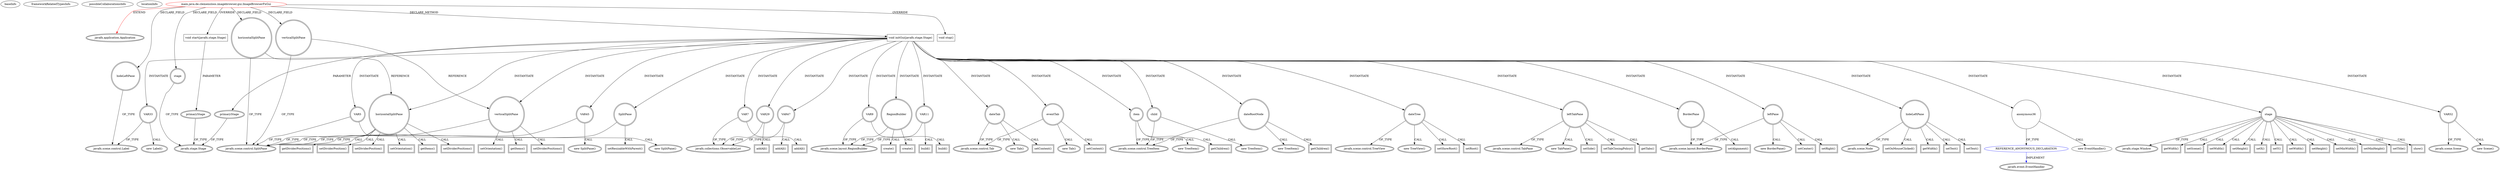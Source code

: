 digraph {
baseInfo[graphId=254,category="extension_graph",isAnonymous=false,possibleRelation=true]
frameworkRelatedTypesInfo[0="javafx.application.Application"]
possibleCollaborationsInfo[0="254~CLIENT_METHOD_DECLARATION-INSTANTIATION-~javafx.application.Application ~javafx.event.EventHandler ~false~true"]
locationInfo[projectName="Clerenz-MyImageBrowser",filePath="/Clerenz-MyImageBrowser/MyImageBrowser-master/src/main/java/de/clemensloos/imagebrowser/gui/ImageBrowserFxGui.java",contextSignature="ImageBrowserFxGui",graphId="254"]
0[label="main.java.de.clemensloos.imagebrowser.gui.ImageBrowserFxGui",vertexType="ROOT_CLIENT_CLASS_DECLARATION",isFrameworkType=false,color=red]
1[label="javafx.application.Application",vertexType="FRAMEWORK_CLASS_TYPE",isFrameworkType=true,peripheries=2]
2[label="hideLeftPane",vertexType="FIELD_DECLARATION",isFrameworkType=true,peripheries=2,shape=circle]
3[label="javafx.scene.control.Label",vertexType="FRAMEWORK_CLASS_TYPE",isFrameworkType=true,peripheries=2]
4[label="horizontalSplitPane",vertexType="FIELD_DECLARATION",isFrameworkType=true,peripheries=2,shape=circle]
5[label="javafx.scene.control.SplitPane",vertexType="FRAMEWORK_CLASS_TYPE",isFrameworkType=true,peripheries=2]
6[label="stage",vertexType="FIELD_DECLARATION",isFrameworkType=true,peripheries=2,shape=circle]
7[label="javafx.stage.Stage",vertexType="FRAMEWORK_CLASS_TYPE",isFrameworkType=true,peripheries=2]
8[label="verticalSplitPane",vertexType="FIELD_DECLARATION",isFrameworkType=true,peripheries=2,shape=circle]
10[label="void start(javafx.stage.Stage)",vertexType="OVERRIDING_METHOD_DECLARATION",isFrameworkType=false,shape=box]
11[label="primaryStage",vertexType="PARAMETER_DECLARATION",isFrameworkType=true,peripheries=2]
13[label="void stop()",vertexType="OVERRIDING_METHOD_DECLARATION",isFrameworkType=false,shape=box]
31[label="void initGui(javafx.stage.Stage)",vertexType="CLIENT_METHOD_DECLARATION",isFrameworkType=false,shape=box]
32[label="primaryStage",vertexType="PARAMETER_DECLARATION",isFrameworkType=true,peripheries=2]
35[label="VAR5",vertexType="VARIABLE_EXPRESION",isFrameworkType=true,peripheries=2,shape=circle]
34[label="new SplitPane()",vertexType="CONSTRUCTOR_CALL",isFrameworkType=true,peripheries=2]
37[label="verticalSplitPane",vertexType="VARIABLE_EXPRESION",isFrameworkType=true,peripheries=2,shape=circle]
38[label="setOrientation()",vertexType="INSIDE_CALL",isFrameworkType=true,peripheries=2,shape=box]
40[label="VAR7",vertexType="VARIABLE_EXPRESION",isFrameworkType=true,peripheries=2,shape=circle]
42[label="javafx.collections.ObservableList",vertexType="FRAMEWORK_INTERFACE_TYPE",isFrameworkType=true,peripheries=2]
41[label="addAll()",vertexType="INSIDE_CALL",isFrameworkType=true,peripheries=2,shape=box]
44[label="getItems()",vertexType="INSIDE_CALL",isFrameworkType=true,peripheries=2,shape=box]
45[label="VAR9",vertexType="VARIABLE_EXPRESION",isFrameworkType=true,peripheries=2,shape=circle]
47[label="javafx.scene.layout.RegionBuilder",vertexType="FRAMEWORK_CLASS_TYPE",isFrameworkType=true,peripheries=2]
46[label="build()",vertexType="INSIDE_CALL",isFrameworkType=true,peripheries=2,shape=box]
48[label="RegionBuilder",vertexType="VARIABLE_EXPRESION",isFrameworkType=true,peripheries=2,shape=circle]
49[label="create()",vertexType="INSIDE_CALL",isFrameworkType=true,peripheries=2,shape=box]
51[label="VAR11",vertexType="VARIABLE_EXPRESION",isFrameworkType=true,peripheries=2,shape=circle]
52[label="build()",vertexType="INSIDE_CALL",isFrameworkType=true,peripheries=2,shape=box]
55[label="create()",vertexType="INSIDE_CALL",isFrameworkType=true,peripheries=2,shape=box]
57[label="setDividerPositions()",vertexType="INSIDE_CALL",isFrameworkType=true,peripheries=2,shape=box]
59[label="eventTab",vertexType="VARIABLE_EXPRESION",isFrameworkType=true,peripheries=2,shape=circle]
60[label="javafx.scene.control.Tab",vertexType="FRAMEWORK_CLASS_TYPE",isFrameworkType=true,peripheries=2]
58[label="new Tab()",vertexType="CONSTRUCTOR_CALL",isFrameworkType=true,peripheries=2]
62[label="setContent()",vertexType="INSIDE_CALL",isFrameworkType=true,peripheries=2,shape=box]
64[label="dateRootNode",vertexType="VARIABLE_EXPRESION",isFrameworkType=true,peripheries=2,shape=circle]
65[label="javafx.scene.control.TreeItem",vertexType="FRAMEWORK_CLASS_TYPE",isFrameworkType=true,peripheries=2]
63[label="new TreeItem()",vertexType="CONSTRUCTOR_CALL",isFrameworkType=true,peripheries=2]
67[label="dateTree",vertexType="VARIABLE_EXPRESION",isFrameworkType=true,peripheries=2,shape=circle]
68[label="javafx.scene.control.TreeView",vertexType="FRAMEWORK_CLASS_TYPE",isFrameworkType=true,peripheries=2]
66[label="new TreeView()",vertexType="CONSTRUCTOR_CALL",isFrameworkType=true,peripheries=2]
70[label="setShowRoot()",vertexType="INSIDE_CALL",isFrameworkType=true,peripheries=2,shape=box]
72[label="setRoot()",vertexType="INSIDE_CALL",isFrameworkType=true,peripheries=2,shape=box]
74[label="item",vertexType="VARIABLE_EXPRESION",isFrameworkType=true,peripheries=2,shape=circle]
73[label="new TreeItem()",vertexType="CONSTRUCTOR_CALL",isFrameworkType=true,peripheries=2]
77[label="getChildren()",vertexType="INSIDE_CALL",isFrameworkType=true,peripheries=2,shape=box]
79[label="child",vertexType="VARIABLE_EXPRESION",isFrameworkType=true,peripheries=2,shape=circle]
78[label="new TreeItem()",vertexType="CONSTRUCTOR_CALL",isFrameworkType=true,peripheries=2]
82[label="getChildren()",vertexType="INSIDE_CALL",isFrameworkType=true,peripheries=2,shape=box]
84[label="dateTab",vertexType="VARIABLE_EXPRESION",isFrameworkType=true,peripheries=2,shape=circle]
83[label="new Tab()",vertexType="CONSTRUCTOR_CALL",isFrameworkType=true,peripheries=2]
87[label="setContent()",vertexType="INSIDE_CALL",isFrameworkType=true,peripheries=2,shape=box]
89[label="leftTabPane",vertexType="VARIABLE_EXPRESION",isFrameworkType=true,peripheries=2,shape=circle]
90[label="javafx.scene.control.TabPane",vertexType="FRAMEWORK_CLASS_TYPE",isFrameworkType=true,peripheries=2]
88[label="new TabPane()",vertexType="CONSTRUCTOR_CALL",isFrameworkType=true,peripheries=2]
92[label="setSide()",vertexType="INSIDE_CALL",isFrameworkType=true,peripheries=2,shape=box]
94[label="setTabClosingPolicy()",vertexType="INSIDE_CALL",isFrameworkType=true,peripheries=2,shape=box]
95[label="VAR29",vertexType="VARIABLE_EXPRESION",isFrameworkType=true,peripheries=2,shape=circle]
96[label="addAll()",vertexType="INSIDE_CALL",isFrameworkType=true,peripheries=2,shape=box]
99[label="getTabs()",vertexType="INSIDE_CALL",isFrameworkType=true,peripheries=2,shape=box]
101[label="leftPane",vertexType="VARIABLE_EXPRESION",isFrameworkType=true,peripheries=2,shape=circle]
102[label="javafx.scene.layout.BorderPane",vertexType="FRAMEWORK_CLASS_TYPE",isFrameworkType=true,peripheries=2]
100[label="new BorderPane()",vertexType="CONSTRUCTOR_CALL",isFrameworkType=true,peripheries=2]
104[label="setCenter()",vertexType="INSIDE_CALL",isFrameworkType=true,peripheries=2,shape=box]
106[label="VAR33",vertexType="VARIABLE_EXPRESION",isFrameworkType=true,peripheries=2,shape=circle]
105[label="new Label()",vertexType="CONSTRUCTOR_CALL",isFrameworkType=true,peripheries=2]
108[label="BorderPane",vertexType="VARIABLE_EXPRESION",isFrameworkType=true,peripheries=2,shape=circle]
109[label="setAlignment()",vertexType="INSIDE_CALL",isFrameworkType=true,peripheries=2,shape=box]
111[label="hideLeftPane",vertexType="VARIABLE_EXPRESION",isFrameworkType=true,peripheries=2,shape=circle]
113[label="javafx.scene.Node",vertexType="FRAMEWORK_CLASS_TYPE",isFrameworkType=true,peripheries=2]
112[label="setOnMouseClicked()",vertexType="INSIDE_CALL",isFrameworkType=true,peripheries=2,shape=box]
115[label="anonymous36",vertexType="VARIABLE_EXPRESION",isFrameworkType=false,shape=circle]
116[label="REFERENCE_ANONYMOUS_DECLARATION",vertexType="REFERENCE_ANONYMOUS_DECLARATION",isFrameworkType=false,color=blue]
117[label="javafx.event.EventHandler",vertexType="FRAMEWORK_INTERFACE_TYPE",isFrameworkType=true,peripheries=2]
114[label="new EventHandler()",vertexType="CONSTRUCTOR_CALL",isFrameworkType=false]
118[label="horizontalSplitPane",vertexType="VARIABLE_EXPRESION",isFrameworkType=true,peripheries=2,shape=circle]
119[label="getDividerPositions()",vertexType="INSIDE_CALL",isFrameworkType=true,peripheries=2,shape=box]
122[label="setDividerPosition()",vertexType="INSIDE_CALL",isFrameworkType=true,peripheries=2,shape=box]
124[label="getWidth()",vertexType="INSIDE_CALL",isFrameworkType=true,peripheries=2,shape=box]
125[label="stage",vertexType="VARIABLE_EXPRESION",isFrameworkType=true,peripheries=2,shape=circle]
127[label="javafx.stage.Window",vertexType="FRAMEWORK_CLASS_TYPE",isFrameworkType=true,peripheries=2]
126[label="getWidth()",vertexType="INSIDE_CALL",isFrameworkType=true,peripheries=2,shape=box]
129[label="setText()",vertexType="INSIDE_CALL",isFrameworkType=true,peripheries=2,shape=box]
131[label="setDividerPosition()",vertexType="INSIDE_CALL",isFrameworkType=true,peripheries=2,shape=box]
133[label="setText()",vertexType="INSIDE_CALL",isFrameworkType=true,peripheries=2,shape=box]
135[label="setRight()",vertexType="INSIDE_CALL",isFrameworkType=true,peripheries=2,shape=box]
137[label="VAR45",vertexType="VARIABLE_EXPRESION",isFrameworkType=true,peripheries=2,shape=circle]
136[label="new SplitPane()",vertexType="CONSTRUCTOR_CALL",isFrameworkType=true,peripheries=2]
140[label="setOrientation()",vertexType="INSIDE_CALL",isFrameworkType=true,peripheries=2,shape=box]
141[label="VAR47",vertexType="VARIABLE_EXPRESION",isFrameworkType=true,peripheries=2,shape=circle]
142[label="addAll()",vertexType="INSIDE_CALL",isFrameworkType=true,peripheries=2,shape=box]
145[label="getItems()",vertexType="INSIDE_CALL",isFrameworkType=true,peripheries=2,shape=box]
147[label="setDividerPositions()",vertexType="INSIDE_CALL",isFrameworkType=true,peripheries=2,shape=box]
148[label="SplitPane",vertexType="VARIABLE_EXPRESION",isFrameworkType=true,peripheries=2,shape=circle]
149[label="setResizableWithParent()",vertexType="INSIDE_CALL",isFrameworkType=true,peripheries=2,shape=box]
152[label="setScene()",vertexType="INSIDE_CALL",isFrameworkType=true,peripheries=2,shape=box]
154[label="VAR52",vertexType="VARIABLE_EXPRESION",isFrameworkType=true,peripheries=2,shape=circle]
155[label="javafx.scene.Scene",vertexType="FRAMEWORK_CLASS_TYPE",isFrameworkType=true,peripheries=2]
153[label="new Scene()",vertexType="CONSTRUCTOR_CALL",isFrameworkType=true,peripheries=2]
157[label="setWidth()",vertexType="INSIDE_CALL",isFrameworkType=true,peripheries=2,shape=box]
159[label="setHeight()",vertexType="INSIDE_CALL",isFrameworkType=true,peripheries=2,shape=box]
161[label="setX()",vertexType="INSIDE_CALL",isFrameworkType=true,peripheries=2,shape=box]
163[label="setY()",vertexType="INSIDE_CALL",isFrameworkType=true,peripheries=2,shape=box]
165[label="setWidth()",vertexType="INSIDE_CALL",isFrameworkType=true,peripheries=2,shape=box]
167[label="setHeight()",vertexType="INSIDE_CALL",isFrameworkType=true,peripheries=2,shape=box]
169[label="setMinWidth()",vertexType="INSIDE_CALL",isFrameworkType=true,peripheries=2,shape=box]
171[label="setMinHeight()",vertexType="INSIDE_CALL",isFrameworkType=true,peripheries=2,shape=box]
173[label="setTitle()",vertexType="INSIDE_CALL",isFrameworkType=true,peripheries=2,shape=box]
175[label="show()",vertexType="INSIDE_CALL",isFrameworkType=true,peripheries=2,shape=box]
0->1[label="EXTEND",color=red]
0->2[label="DECLARE_FIELD"]
2->3[label="OF_TYPE"]
0->4[label="DECLARE_FIELD"]
4->5[label="OF_TYPE"]
0->6[label="DECLARE_FIELD"]
6->7[label="OF_TYPE"]
0->8[label="DECLARE_FIELD"]
8->5[label="OF_TYPE"]
0->10[label="OVERRIDE"]
11->7[label="OF_TYPE"]
10->11[label="PARAMETER"]
0->13[label="OVERRIDE"]
0->31[label="DECLARE_METHOD"]
32->7[label="OF_TYPE"]
31->32[label="PARAMETER"]
31->35[label="INSTANTIATE"]
35->5[label="OF_TYPE"]
35->34[label="CALL"]
31->37[label="INSTANTIATE"]
8->37[label="REFERENCE"]
37->5[label="OF_TYPE"]
37->38[label="CALL"]
31->40[label="INSTANTIATE"]
40->42[label="OF_TYPE"]
40->41[label="CALL"]
37->44[label="CALL"]
31->45[label="INSTANTIATE"]
45->47[label="OF_TYPE"]
45->46[label="CALL"]
31->48[label="INSTANTIATE"]
48->47[label="OF_TYPE"]
48->49[label="CALL"]
31->51[label="INSTANTIATE"]
51->47[label="OF_TYPE"]
51->52[label="CALL"]
48->55[label="CALL"]
37->57[label="CALL"]
31->59[label="INSTANTIATE"]
59->60[label="OF_TYPE"]
59->58[label="CALL"]
59->62[label="CALL"]
31->64[label="INSTANTIATE"]
64->65[label="OF_TYPE"]
64->63[label="CALL"]
31->67[label="INSTANTIATE"]
67->68[label="OF_TYPE"]
67->66[label="CALL"]
67->70[label="CALL"]
67->72[label="CALL"]
31->74[label="INSTANTIATE"]
74->65[label="OF_TYPE"]
74->73[label="CALL"]
64->77[label="CALL"]
31->79[label="INSTANTIATE"]
79->65[label="OF_TYPE"]
79->78[label="CALL"]
74->82[label="CALL"]
31->84[label="INSTANTIATE"]
84->60[label="OF_TYPE"]
84->83[label="CALL"]
84->87[label="CALL"]
31->89[label="INSTANTIATE"]
89->90[label="OF_TYPE"]
89->88[label="CALL"]
89->92[label="CALL"]
89->94[label="CALL"]
31->95[label="INSTANTIATE"]
95->42[label="OF_TYPE"]
95->96[label="CALL"]
89->99[label="CALL"]
31->101[label="INSTANTIATE"]
101->102[label="OF_TYPE"]
101->100[label="CALL"]
101->104[label="CALL"]
31->106[label="INSTANTIATE"]
106->3[label="OF_TYPE"]
106->105[label="CALL"]
31->108[label="INSTANTIATE"]
108->102[label="OF_TYPE"]
108->109[label="CALL"]
31->111[label="INSTANTIATE"]
111->113[label="OF_TYPE"]
111->112[label="CALL"]
31->115[label="INSTANTIATE"]
116->117[label="IMPLEMENT",color=blue]
115->116[label="OF_TYPE"]
115->114[label="CALL"]
31->118[label="INSTANTIATE"]
4->118[label="REFERENCE"]
118->5[label="OF_TYPE"]
118->119[label="CALL"]
118->122[label="CALL"]
111->124[label="CALL"]
31->125[label="INSTANTIATE"]
125->127[label="OF_TYPE"]
125->126[label="CALL"]
111->129[label="CALL"]
118->131[label="CALL"]
111->133[label="CALL"]
101->135[label="CALL"]
31->137[label="INSTANTIATE"]
137->5[label="OF_TYPE"]
137->136[label="CALL"]
118->140[label="CALL"]
31->141[label="INSTANTIATE"]
141->42[label="OF_TYPE"]
141->142[label="CALL"]
118->145[label="CALL"]
118->147[label="CALL"]
31->148[label="INSTANTIATE"]
148->5[label="OF_TYPE"]
148->149[label="CALL"]
125->152[label="CALL"]
31->154[label="INSTANTIATE"]
154->155[label="OF_TYPE"]
154->153[label="CALL"]
125->157[label="CALL"]
125->159[label="CALL"]
125->161[label="CALL"]
125->163[label="CALL"]
125->165[label="CALL"]
125->167[label="CALL"]
125->169[label="CALL"]
125->171[label="CALL"]
125->173[label="CALL"]
125->175[label="CALL"]
}
